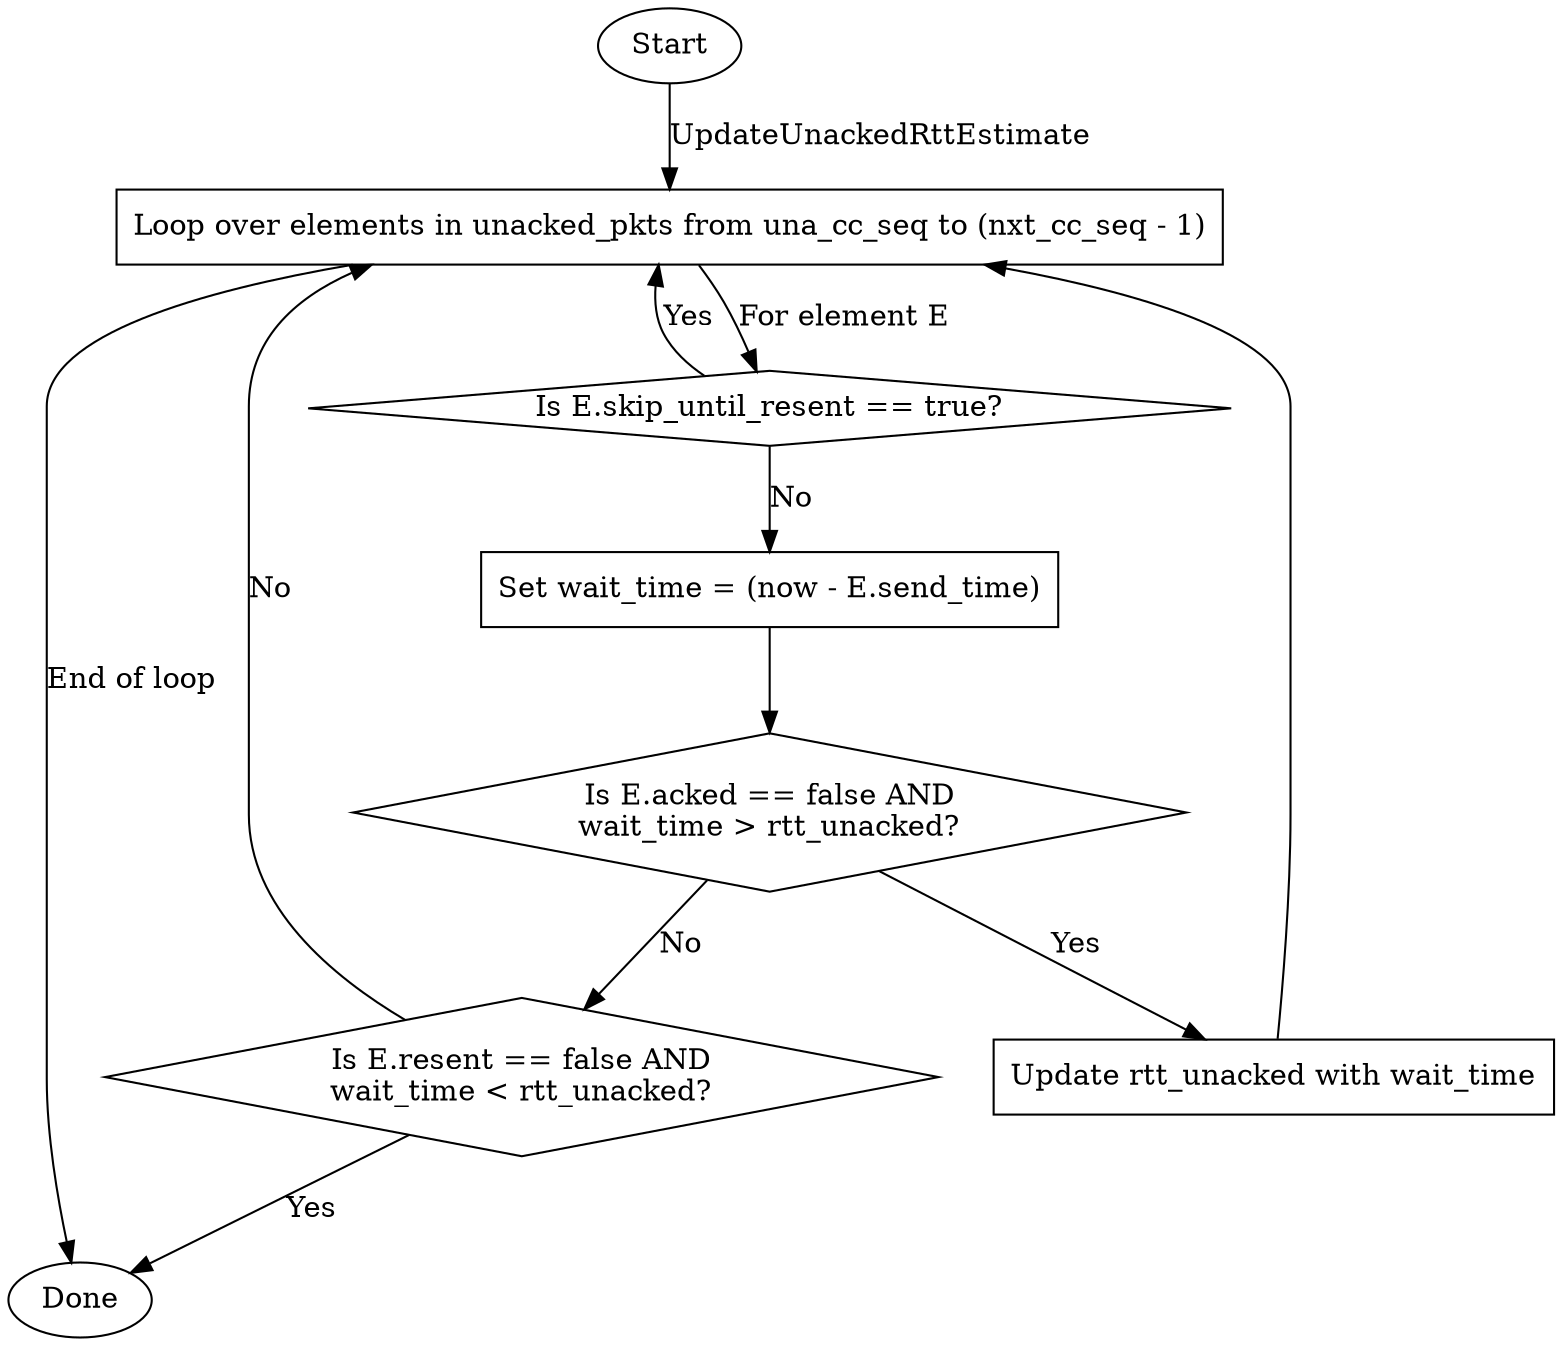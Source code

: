 digraph sliq_copa_updateunackedrttestimate {
    strt [ shape = ellipse, label = "Start" ];
    done [ shape = ellipse, label = "Done" ];
    blk1 [ shape = box,     label = "Loop over elements in unacked_pkts from una_cc_seq to (nxt_cc_seq - 1)" ];
    blk2 [ shape = box,     label = "Set wait_time = (now - E.send_time)" ];
    blk3 [ shape = box,     label = "Update rtt_unacked with wait_time" ];
    dsc1 [ shape = diamond, label = "Is E.skip_until_resent == true?" ];
    dsc2 [ shape = diamond, label = "Is E.acked == false AND\nwait_time > rtt_unacked?" ];
    dsc3 [ shape = diamond, label = "Is E.resent == false AND\nwait_time < rtt_unacked?" ];

    strt -> blk1 [ label = "UpdateUnackedRttEstimate" ];
    blk1 -> dsc1 [ label = "For element E" ];
    dsc1 -> blk1 [ label = "Yes" ];
    dsc1 -> blk2 [ label = "No" ];
    blk2 -> dsc2;
    dsc2 -> blk3 [ label = "Yes" ];
    dsc2 -> dsc3 [ label = "No" ];
    blk3 -> blk1;
    dsc3 -> done [ label = "Yes" ];
    dsc3 -> blk1 [ label = "No" ];
    blk1 -> done [ label = "End of loop" ];
}

